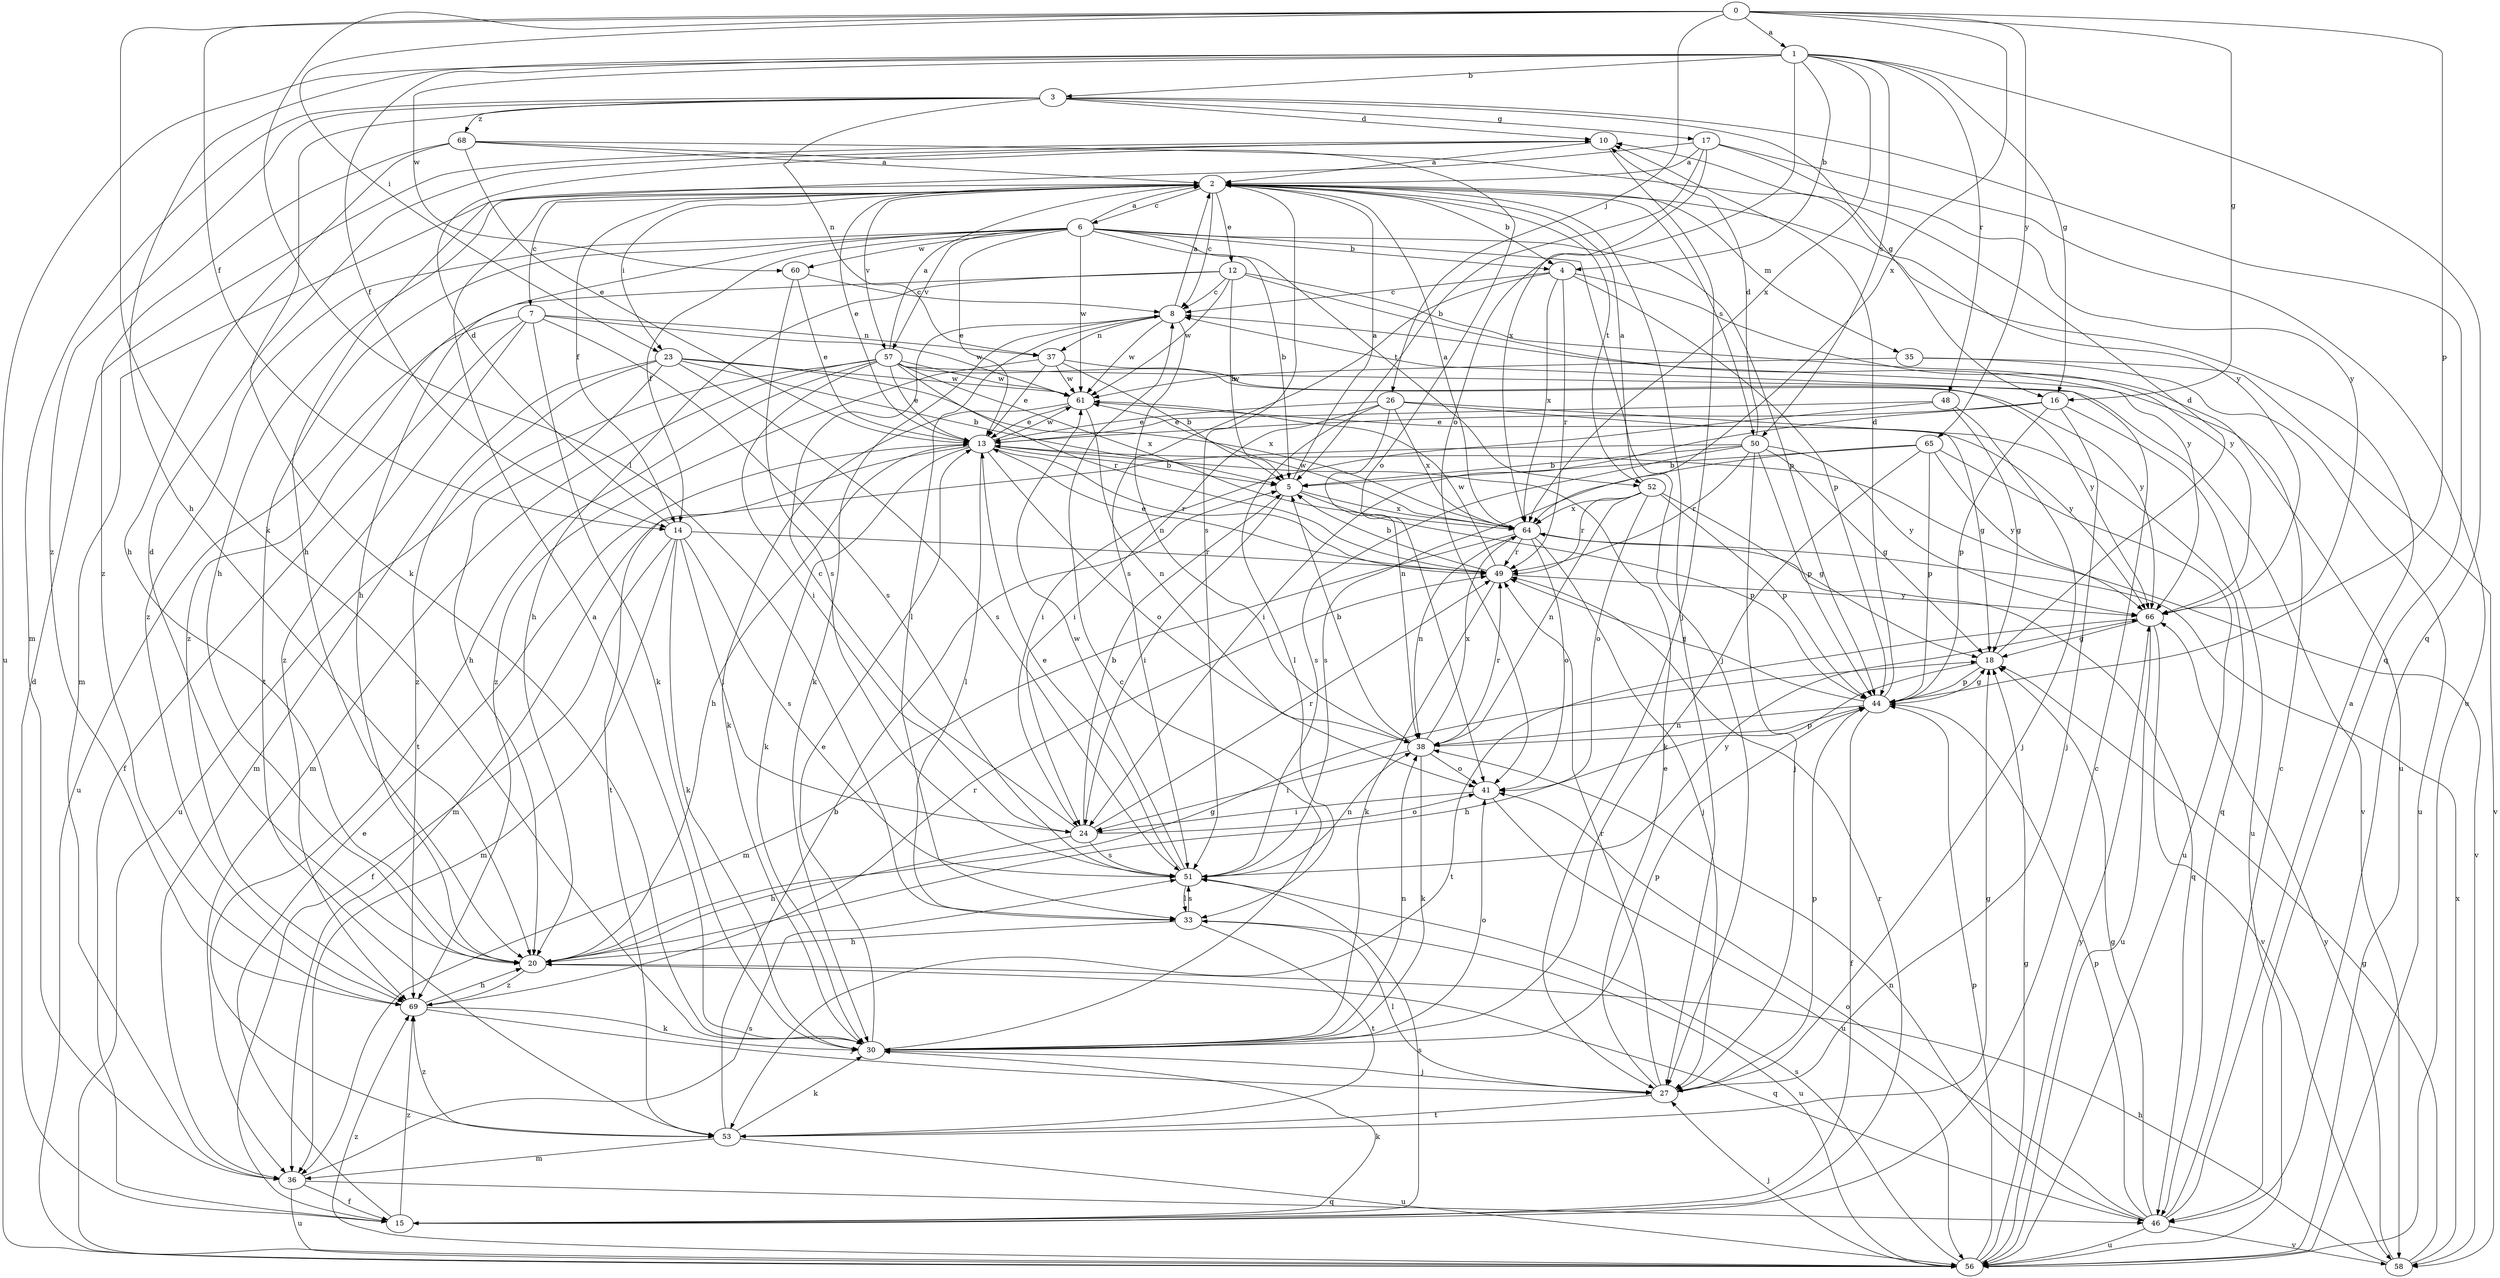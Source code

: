 strict digraph  {
0;
1;
2;
3;
4;
5;
6;
7;
8;
10;
12;
13;
14;
15;
16;
17;
18;
20;
23;
24;
26;
27;
30;
33;
35;
36;
37;
38;
41;
44;
46;
48;
49;
50;
51;
52;
53;
56;
57;
58;
60;
61;
64;
65;
66;
68;
69;
0 -> 1  [label=a];
0 -> 14  [label=f];
0 -> 16  [label=g];
0 -> 23  [label=i];
0 -> 26  [label=j];
0 -> 30  [label=k];
0 -> 33  [label=l];
0 -> 44  [label=p];
0 -> 64  [label=x];
0 -> 65  [label=y];
1 -> 3  [label=b];
1 -> 4  [label=b];
1 -> 14  [label=f];
1 -> 16  [label=g];
1 -> 20  [label=h];
1 -> 41  [label=o];
1 -> 46  [label=q];
1 -> 48  [label=r];
1 -> 50  [label=s];
1 -> 56  [label=u];
1 -> 60  [label=w];
1 -> 64  [label=x];
2 -> 4  [label=b];
2 -> 6  [label=c];
2 -> 7  [label=c];
2 -> 8  [label=c];
2 -> 12  [label=e];
2 -> 13  [label=e];
2 -> 14  [label=f];
2 -> 20  [label=h];
2 -> 23  [label=i];
2 -> 27  [label=j];
2 -> 35  [label=m];
2 -> 36  [label=m];
2 -> 50  [label=s];
2 -> 51  [label=s];
2 -> 52  [label=t];
2 -> 57  [label=v];
3 -> 10  [label=d];
3 -> 16  [label=g];
3 -> 17  [label=g];
3 -> 30  [label=k];
3 -> 36  [label=m];
3 -> 37  [label=n];
3 -> 46  [label=q];
3 -> 68  [label=z];
3 -> 69  [label=z];
4 -> 8  [label=c];
4 -> 44  [label=p];
4 -> 49  [label=r];
4 -> 51  [label=s];
4 -> 64  [label=x];
4 -> 66  [label=y];
5 -> 2  [label=a];
5 -> 24  [label=i];
5 -> 44  [label=p];
5 -> 64  [label=x];
6 -> 2  [label=a];
6 -> 4  [label=b];
6 -> 5  [label=b];
6 -> 13  [label=e];
6 -> 14  [label=f];
6 -> 20  [label=h];
6 -> 27  [label=j];
6 -> 44  [label=p];
6 -> 52  [label=t];
6 -> 53  [label=t];
6 -> 57  [label=v];
6 -> 60  [label=w];
6 -> 61  [label=w];
6 -> 69  [label=z];
7 -> 15  [label=f];
7 -> 30  [label=k];
7 -> 37  [label=n];
7 -> 51  [label=s];
7 -> 56  [label=u];
7 -> 61  [label=w];
7 -> 69  [label=z];
8 -> 2  [label=a];
8 -> 30  [label=k];
8 -> 33  [label=l];
8 -> 37  [label=n];
8 -> 38  [label=n];
8 -> 61  [label=w];
10 -> 2  [label=a];
10 -> 27  [label=j];
12 -> 5  [label=b];
12 -> 8  [label=c];
12 -> 20  [label=h];
12 -> 56  [label=u];
12 -> 61  [label=w];
12 -> 66  [label=y];
12 -> 69  [label=z];
13 -> 5  [label=b];
13 -> 20  [label=h];
13 -> 30  [label=k];
13 -> 33  [label=l];
13 -> 41  [label=o];
13 -> 49  [label=r];
13 -> 53  [label=t];
13 -> 58  [label=v];
13 -> 61  [label=w];
14 -> 10  [label=d];
14 -> 15  [label=f];
14 -> 24  [label=i];
14 -> 30  [label=k];
14 -> 36  [label=m];
14 -> 49  [label=r];
14 -> 51  [label=s];
15 -> 8  [label=c];
15 -> 10  [label=d];
15 -> 13  [label=e];
15 -> 30  [label=k];
15 -> 49  [label=r];
15 -> 51  [label=s];
15 -> 69  [label=z];
16 -> 13  [label=e];
16 -> 24  [label=i];
16 -> 27  [label=j];
16 -> 44  [label=p];
16 -> 56  [label=u];
17 -> 2  [label=a];
17 -> 5  [label=b];
17 -> 20  [label=h];
17 -> 56  [label=u];
17 -> 64  [label=x];
17 -> 66  [label=y];
18 -> 10  [label=d];
18 -> 20  [label=h];
18 -> 44  [label=p];
20 -> 10  [label=d];
20 -> 18  [label=g];
20 -> 46  [label=q];
20 -> 69  [label=z];
23 -> 5  [label=b];
23 -> 20  [label=h];
23 -> 36  [label=m];
23 -> 51  [label=s];
23 -> 61  [label=w];
23 -> 64  [label=x];
23 -> 69  [label=z];
24 -> 5  [label=b];
24 -> 8  [label=c];
24 -> 20  [label=h];
24 -> 41  [label=o];
24 -> 49  [label=r];
24 -> 51  [label=s];
26 -> 13  [label=e];
26 -> 18  [label=g];
26 -> 24  [label=i];
26 -> 33  [label=l];
26 -> 38  [label=n];
26 -> 46  [label=q];
26 -> 64  [label=x];
27 -> 13  [label=e];
27 -> 33  [label=l];
27 -> 44  [label=p];
27 -> 49  [label=r];
27 -> 53  [label=t];
30 -> 2  [label=a];
30 -> 8  [label=c];
30 -> 13  [label=e];
30 -> 27  [label=j];
30 -> 38  [label=n];
30 -> 41  [label=o];
30 -> 44  [label=p];
33 -> 20  [label=h];
33 -> 51  [label=s];
33 -> 53  [label=t];
33 -> 56  [label=u];
35 -> 56  [label=u];
35 -> 58  [label=v];
35 -> 61  [label=w];
36 -> 15  [label=f];
36 -> 46  [label=q];
36 -> 51  [label=s];
36 -> 56  [label=u];
37 -> 5  [label=b];
37 -> 13  [label=e];
37 -> 61  [label=w];
37 -> 66  [label=y];
37 -> 69  [label=z];
38 -> 5  [label=b];
38 -> 24  [label=i];
38 -> 30  [label=k];
38 -> 41  [label=o];
38 -> 44  [label=p];
38 -> 49  [label=r];
38 -> 64  [label=x];
41 -> 24  [label=i];
41 -> 56  [label=u];
44 -> 10  [label=d];
44 -> 15  [label=f];
44 -> 18  [label=g];
44 -> 38  [label=n];
44 -> 49  [label=r];
46 -> 2  [label=a];
46 -> 8  [label=c];
46 -> 18  [label=g];
46 -> 38  [label=n];
46 -> 41  [label=o];
46 -> 44  [label=p];
46 -> 56  [label=u];
46 -> 58  [label=v];
48 -> 13  [label=e];
48 -> 18  [label=g];
48 -> 24  [label=i];
48 -> 27  [label=j];
49 -> 5  [label=b];
49 -> 13  [label=e];
49 -> 30  [label=k];
49 -> 61  [label=w];
49 -> 66  [label=y];
50 -> 5  [label=b];
50 -> 10  [label=d];
50 -> 18  [label=g];
50 -> 27  [label=j];
50 -> 36  [label=m];
50 -> 44  [label=p];
50 -> 49  [label=r];
50 -> 51  [label=s];
50 -> 66  [label=y];
51 -> 13  [label=e];
51 -> 33  [label=l];
51 -> 38  [label=n];
51 -> 61  [label=w];
51 -> 66  [label=y];
52 -> 2  [label=a];
52 -> 18  [label=g];
52 -> 38  [label=n];
52 -> 41  [label=o];
52 -> 44  [label=p];
52 -> 49  [label=r];
52 -> 64  [label=x];
53 -> 5  [label=b];
53 -> 18  [label=g];
53 -> 30  [label=k];
53 -> 36  [label=m];
53 -> 56  [label=u];
53 -> 69  [label=z];
56 -> 18  [label=g];
56 -> 27  [label=j];
56 -> 44  [label=p];
56 -> 51  [label=s];
56 -> 66  [label=y];
56 -> 69  [label=z];
57 -> 2  [label=a];
57 -> 13  [label=e];
57 -> 24  [label=i];
57 -> 36  [label=m];
57 -> 49  [label=r];
57 -> 53  [label=t];
57 -> 56  [label=u];
57 -> 58  [label=v];
57 -> 61  [label=w];
57 -> 64  [label=x];
57 -> 66  [label=y];
58 -> 18  [label=g];
58 -> 20  [label=h];
58 -> 64  [label=x];
58 -> 66  [label=y];
60 -> 8  [label=c];
60 -> 13  [label=e];
60 -> 51  [label=s];
61 -> 13  [label=e];
61 -> 30  [label=k];
61 -> 38  [label=n];
61 -> 66  [label=y];
64 -> 2  [label=a];
64 -> 27  [label=j];
64 -> 36  [label=m];
64 -> 38  [label=n];
64 -> 41  [label=o];
64 -> 46  [label=q];
64 -> 49  [label=r];
64 -> 61  [label=w];
65 -> 5  [label=b];
65 -> 30  [label=k];
65 -> 44  [label=p];
65 -> 51  [label=s];
65 -> 56  [label=u];
65 -> 66  [label=y];
66 -> 18  [label=g];
66 -> 53  [label=t];
66 -> 56  [label=u];
66 -> 58  [label=v];
68 -> 2  [label=a];
68 -> 13  [label=e];
68 -> 20  [label=h];
68 -> 41  [label=o];
68 -> 66  [label=y];
68 -> 69  [label=z];
69 -> 20  [label=h];
69 -> 27  [label=j];
69 -> 30  [label=k];
69 -> 49  [label=r];
}
